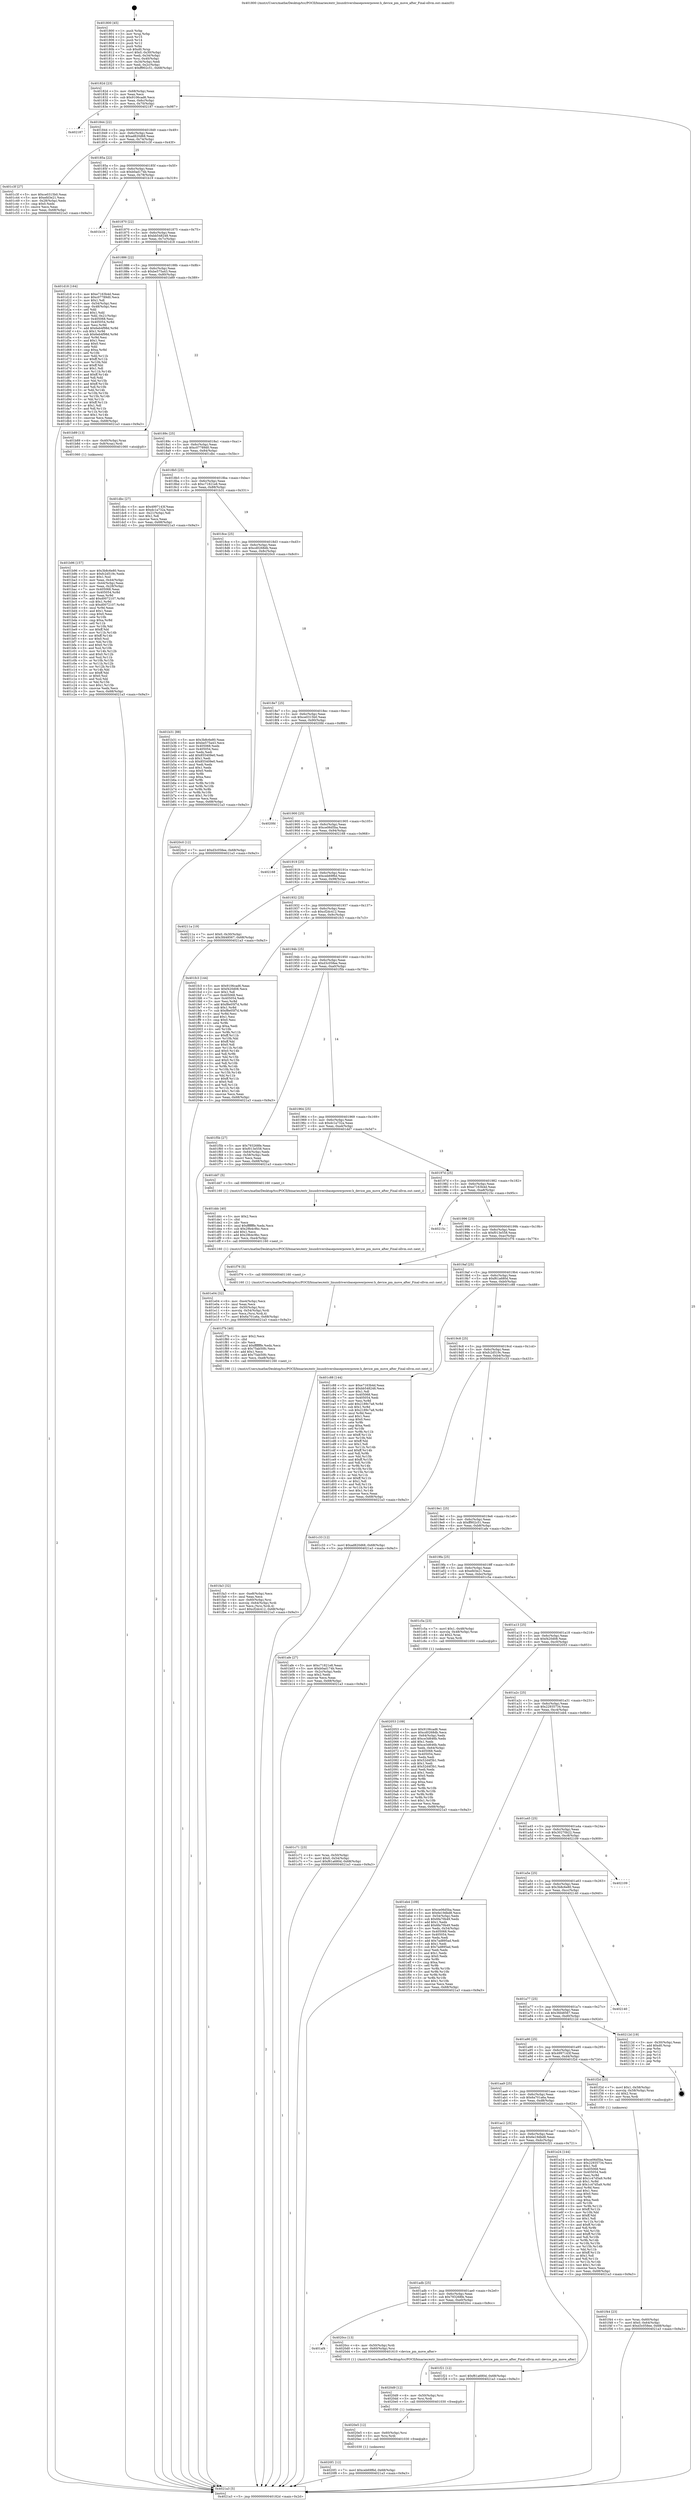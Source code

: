digraph "0x401800" {
  label = "0x401800 (/mnt/c/Users/mathe/Desktop/tcc/POCII/binaries/extr_linuxdriversbasepowerpower.h_device_pm_move_after_Final-ollvm.out::main(0))"
  labelloc = "t"
  node[shape=record]

  Entry [label="",width=0.3,height=0.3,shape=circle,fillcolor=black,style=filled]
  "0x40182d" [label="{
     0x40182d [23]\l
     | [instrs]\l
     &nbsp;&nbsp;0x40182d \<+3\>: mov -0x68(%rbp),%eax\l
     &nbsp;&nbsp;0x401830 \<+2\>: mov %eax,%ecx\l
     &nbsp;&nbsp;0x401832 \<+6\>: sub $0x9106cad6,%ecx\l
     &nbsp;&nbsp;0x401838 \<+3\>: mov %eax,-0x6c(%rbp)\l
     &nbsp;&nbsp;0x40183b \<+3\>: mov %ecx,-0x70(%rbp)\l
     &nbsp;&nbsp;0x40183e \<+6\>: je 0000000000402187 \<main+0x987\>\l
  }"]
  "0x402187" [label="{
     0x402187\l
  }", style=dashed]
  "0x401844" [label="{
     0x401844 [22]\l
     | [instrs]\l
     &nbsp;&nbsp;0x401844 \<+5\>: jmp 0000000000401849 \<main+0x49\>\l
     &nbsp;&nbsp;0x401849 \<+3\>: mov -0x6c(%rbp),%eax\l
     &nbsp;&nbsp;0x40184c \<+5\>: sub $0xad820d68,%eax\l
     &nbsp;&nbsp;0x401851 \<+3\>: mov %eax,-0x74(%rbp)\l
     &nbsp;&nbsp;0x401854 \<+6\>: je 0000000000401c3f \<main+0x43f\>\l
  }"]
  Exit [label="",width=0.3,height=0.3,shape=circle,fillcolor=black,style=filled,peripheries=2]
  "0x401c3f" [label="{
     0x401c3f [27]\l
     | [instrs]\l
     &nbsp;&nbsp;0x401c3f \<+5\>: mov $0xce0315b0,%eax\l
     &nbsp;&nbsp;0x401c44 \<+5\>: mov $0xefd3e21,%ecx\l
     &nbsp;&nbsp;0x401c49 \<+3\>: mov -0x28(%rbp),%edx\l
     &nbsp;&nbsp;0x401c4c \<+3\>: cmp $0x0,%edx\l
     &nbsp;&nbsp;0x401c4f \<+3\>: cmove %ecx,%eax\l
     &nbsp;&nbsp;0x401c52 \<+3\>: mov %eax,-0x68(%rbp)\l
     &nbsp;&nbsp;0x401c55 \<+5\>: jmp 00000000004021a3 \<main+0x9a3\>\l
  }"]
  "0x40185a" [label="{
     0x40185a [22]\l
     | [instrs]\l
     &nbsp;&nbsp;0x40185a \<+5\>: jmp 000000000040185f \<main+0x5f\>\l
     &nbsp;&nbsp;0x40185f \<+3\>: mov -0x6c(%rbp),%eax\l
     &nbsp;&nbsp;0x401862 \<+5\>: sub $0xb0ad174b,%eax\l
     &nbsp;&nbsp;0x401867 \<+3\>: mov %eax,-0x78(%rbp)\l
     &nbsp;&nbsp;0x40186a \<+6\>: je 0000000000401b19 \<main+0x319\>\l
  }"]
  "0x4020f1" [label="{
     0x4020f1 [12]\l
     | [instrs]\l
     &nbsp;&nbsp;0x4020f1 \<+7\>: movl $0xceb69f6d,-0x68(%rbp)\l
     &nbsp;&nbsp;0x4020f8 \<+5\>: jmp 00000000004021a3 \<main+0x9a3\>\l
  }"]
  "0x401b19" [label="{
     0x401b19\l
  }", style=dashed]
  "0x401870" [label="{
     0x401870 [22]\l
     | [instrs]\l
     &nbsp;&nbsp;0x401870 \<+5\>: jmp 0000000000401875 \<main+0x75\>\l
     &nbsp;&nbsp;0x401875 \<+3\>: mov -0x6c(%rbp),%eax\l
     &nbsp;&nbsp;0x401878 \<+5\>: sub $0xbb548248,%eax\l
     &nbsp;&nbsp;0x40187d \<+3\>: mov %eax,-0x7c(%rbp)\l
     &nbsp;&nbsp;0x401880 \<+6\>: je 0000000000401d18 \<main+0x518\>\l
  }"]
  "0x4020e5" [label="{
     0x4020e5 [12]\l
     | [instrs]\l
     &nbsp;&nbsp;0x4020e5 \<+4\>: mov -0x60(%rbp),%rsi\l
     &nbsp;&nbsp;0x4020e9 \<+3\>: mov %rsi,%rdi\l
     &nbsp;&nbsp;0x4020ec \<+5\>: call 0000000000401030 \<free@plt\>\l
     | [calls]\l
     &nbsp;&nbsp;0x401030 \{1\} (unknown)\l
  }"]
  "0x401d18" [label="{
     0x401d18 [164]\l
     | [instrs]\l
     &nbsp;&nbsp;0x401d18 \<+5\>: mov $0xe7163b4d,%eax\l
     &nbsp;&nbsp;0x401d1d \<+5\>: mov $0xc07789d0,%ecx\l
     &nbsp;&nbsp;0x401d22 \<+2\>: mov $0x1,%dl\l
     &nbsp;&nbsp;0x401d24 \<+3\>: mov -0x54(%rbp),%esi\l
     &nbsp;&nbsp;0x401d27 \<+3\>: cmp -0x48(%rbp),%esi\l
     &nbsp;&nbsp;0x401d2a \<+4\>: setl %dil\l
     &nbsp;&nbsp;0x401d2e \<+4\>: and $0x1,%dil\l
     &nbsp;&nbsp;0x401d32 \<+4\>: mov %dil,-0x21(%rbp)\l
     &nbsp;&nbsp;0x401d36 \<+7\>: mov 0x405068,%esi\l
     &nbsp;&nbsp;0x401d3d \<+8\>: mov 0x405054,%r8d\l
     &nbsp;&nbsp;0x401d45 \<+3\>: mov %esi,%r9d\l
     &nbsp;&nbsp;0x401d48 \<+7\>: add $0x6eb4f98d,%r9d\l
     &nbsp;&nbsp;0x401d4f \<+4\>: sub $0x1,%r9d\l
     &nbsp;&nbsp;0x401d53 \<+7\>: sub $0x6eb4f98d,%r9d\l
     &nbsp;&nbsp;0x401d5a \<+4\>: imul %r9d,%esi\l
     &nbsp;&nbsp;0x401d5e \<+3\>: and $0x1,%esi\l
     &nbsp;&nbsp;0x401d61 \<+3\>: cmp $0x0,%esi\l
     &nbsp;&nbsp;0x401d64 \<+4\>: sete %dil\l
     &nbsp;&nbsp;0x401d68 \<+4\>: cmp $0xa,%r8d\l
     &nbsp;&nbsp;0x401d6c \<+4\>: setl %r10b\l
     &nbsp;&nbsp;0x401d70 \<+3\>: mov %dil,%r11b\l
     &nbsp;&nbsp;0x401d73 \<+4\>: xor $0xff,%r11b\l
     &nbsp;&nbsp;0x401d77 \<+3\>: mov %r10b,%bl\l
     &nbsp;&nbsp;0x401d7a \<+3\>: xor $0xff,%bl\l
     &nbsp;&nbsp;0x401d7d \<+3\>: xor $0x1,%dl\l
     &nbsp;&nbsp;0x401d80 \<+3\>: mov %r11b,%r14b\l
     &nbsp;&nbsp;0x401d83 \<+4\>: and $0xff,%r14b\l
     &nbsp;&nbsp;0x401d87 \<+3\>: and %dl,%dil\l
     &nbsp;&nbsp;0x401d8a \<+3\>: mov %bl,%r15b\l
     &nbsp;&nbsp;0x401d8d \<+4\>: and $0xff,%r15b\l
     &nbsp;&nbsp;0x401d91 \<+3\>: and %dl,%r10b\l
     &nbsp;&nbsp;0x401d94 \<+3\>: or %dil,%r14b\l
     &nbsp;&nbsp;0x401d97 \<+3\>: or %r10b,%r15b\l
     &nbsp;&nbsp;0x401d9a \<+3\>: xor %r15b,%r14b\l
     &nbsp;&nbsp;0x401d9d \<+3\>: or %bl,%r11b\l
     &nbsp;&nbsp;0x401da0 \<+4\>: xor $0xff,%r11b\l
     &nbsp;&nbsp;0x401da4 \<+3\>: or $0x1,%dl\l
     &nbsp;&nbsp;0x401da7 \<+3\>: and %dl,%r11b\l
     &nbsp;&nbsp;0x401daa \<+3\>: or %r11b,%r14b\l
     &nbsp;&nbsp;0x401dad \<+4\>: test $0x1,%r14b\l
     &nbsp;&nbsp;0x401db1 \<+3\>: cmovne %ecx,%eax\l
     &nbsp;&nbsp;0x401db4 \<+3\>: mov %eax,-0x68(%rbp)\l
     &nbsp;&nbsp;0x401db7 \<+5\>: jmp 00000000004021a3 \<main+0x9a3\>\l
  }"]
  "0x401886" [label="{
     0x401886 [22]\l
     | [instrs]\l
     &nbsp;&nbsp;0x401886 \<+5\>: jmp 000000000040188b \<main+0x8b\>\l
     &nbsp;&nbsp;0x40188b \<+3\>: mov -0x6c(%rbp),%eax\l
     &nbsp;&nbsp;0x40188e \<+5\>: sub $0xbe575a43,%eax\l
     &nbsp;&nbsp;0x401893 \<+3\>: mov %eax,-0x80(%rbp)\l
     &nbsp;&nbsp;0x401896 \<+6\>: je 0000000000401b89 \<main+0x389\>\l
  }"]
  "0x4020d9" [label="{
     0x4020d9 [12]\l
     | [instrs]\l
     &nbsp;&nbsp;0x4020d9 \<+4\>: mov -0x50(%rbp),%rsi\l
     &nbsp;&nbsp;0x4020dd \<+3\>: mov %rsi,%rdi\l
     &nbsp;&nbsp;0x4020e0 \<+5\>: call 0000000000401030 \<free@plt\>\l
     | [calls]\l
     &nbsp;&nbsp;0x401030 \{1\} (unknown)\l
  }"]
  "0x401b89" [label="{
     0x401b89 [13]\l
     | [instrs]\l
     &nbsp;&nbsp;0x401b89 \<+4\>: mov -0x40(%rbp),%rax\l
     &nbsp;&nbsp;0x401b8d \<+4\>: mov 0x8(%rax),%rdi\l
     &nbsp;&nbsp;0x401b91 \<+5\>: call 0000000000401060 \<atoi@plt\>\l
     | [calls]\l
     &nbsp;&nbsp;0x401060 \{1\} (unknown)\l
  }"]
  "0x40189c" [label="{
     0x40189c [25]\l
     | [instrs]\l
     &nbsp;&nbsp;0x40189c \<+5\>: jmp 00000000004018a1 \<main+0xa1\>\l
     &nbsp;&nbsp;0x4018a1 \<+3\>: mov -0x6c(%rbp),%eax\l
     &nbsp;&nbsp;0x4018a4 \<+5\>: sub $0xc07789d0,%eax\l
     &nbsp;&nbsp;0x4018a9 \<+6\>: mov %eax,-0x84(%rbp)\l
     &nbsp;&nbsp;0x4018af \<+6\>: je 0000000000401dbc \<main+0x5bc\>\l
  }"]
  "0x401af4" [label="{
     0x401af4\l
  }", style=dashed]
  "0x401dbc" [label="{
     0x401dbc [27]\l
     | [instrs]\l
     &nbsp;&nbsp;0x401dbc \<+5\>: mov $0x4997143f,%eax\l
     &nbsp;&nbsp;0x401dc1 \<+5\>: mov $0xdc1a732a,%ecx\l
     &nbsp;&nbsp;0x401dc6 \<+3\>: mov -0x21(%rbp),%dl\l
     &nbsp;&nbsp;0x401dc9 \<+3\>: test $0x1,%dl\l
     &nbsp;&nbsp;0x401dcc \<+3\>: cmovne %ecx,%eax\l
     &nbsp;&nbsp;0x401dcf \<+3\>: mov %eax,-0x68(%rbp)\l
     &nbsp;&nbsp;0x401dd2 \<+5\>: jmp 00000000004021a3 \<main+0x9a3\>\l
  }"]
  "0x4018b5" [label="{
     0x4018b5 [25]\l
     | [instrs]\l
     &nbsp;&nbsp;0x4018b5 \<+5\>: jmp 00000000004018ba \<main+0xba\>\l
     &nbsp;&nbsp;0x4018ba \<+3\>: mov -0x6c(%rbp),%eax\l
     &nbsp;&nbsp;0x4018bd \<+5\>: sub $0xc71821e8,%eax\l
     &nbsp;&nbsp;0x4018c2 \<+6\>: mov %eax,-0x88(%rbp)\l
     &nbsp;&nbsp;0x4018c8 \<+6\>: je 0000000000401b31 \<main+0x331\>\l
  }"]
  "0x4020cc" [label="{
     0x4020cc [13]\l
     | [instrs]\l
     &nbsp;&nbsp;0x4020cc \<+4\>: mov -0x50(%rbp),%rdi\l
     &nbsp;&nbsp;0x4020d0 \<+4\>: mov -0x60(%rbp),%rsi\l
     &nbsp;&nbsp;0x4020d4 \<+5\>: call 0000000000401610 \<device_pm_move_after\>\l
     | [calls]\l
     &nbsp;&nbsp;0x401610 \{1\} (/mnt/c/Users/mathe/Desktop/tcc/POCII/binaries/extr_linuxdriversbasepowerpower.h_device_pm_move_after_Final-ollvm.out::device_pm_move_after)\l
  }"]
  "0x401b31" [label="{
     0x401b31 [88]\l
     | [instrs]\l
     &nbsp;&nbsp;0x401b31 \<+5\>: mov $0x3b8c6e80,%eax\l
     &nbsp;&nbsp;0x401b36 \<+5\>: mov $0xbe575a43,%ecx\l
     &nbsp;&nbsp;0x401b3b \<+7\>: mov 0x405068,%edx\l
     &nbsp;&nbsp;0x401b42 \<+7\>: mov 0x405054,%esi\l
     &nbsp;&nbsp;0x401b49 \<+2\>: mov %edx,%edi\l
     &nbsp;&nbsp;0x401b4b \<+6\>: add $0x855409e0,%edi\l
     &nbsp;&nbsp;0x401b51 \<+3\>: sub $0x1,%edi\l
     &nbsp;&nbsp;0x401b54 \<+6\>: sub $0x855409e0,%edi\l
     &nbsp;&nbsp;0x401b5a \<+3\>: imul %edi,%edx\l
     &nbsp;&nbsp;0x401b5d \<+3\>: and $0x1,%edx\l
     &nbsp;&nbsp;0x401b60 \<+3\>: cmp $0x0,%edx\l
     &nbsp;&nbsp;0x401b63 \<+4\>: sete %r8b\l
     &nbsp;&nbsp;0x401b67 \<+3\>: cmp $0xa,%esi\l
     &nbsp;&nbsp;0x401b6a \<+4\>: setl %r9b\l
     &nbsp;&nbsp;0x401b6e \<+3\>: mov %r8b,%r10b\l
     &nbsp;&nbsp;0x401b71 \<+3\>: and %r9b,%r10b\l
     &nbsp;&nbsp;0x401b74 \<+3\>: xor %r9b,%r8b\l
     &nbsp;&nbsp;0x401b77 \<+3\>: or %r8b,%r10b\l
     &nbsp;&nbsp;0x401b7a \<+4\>: test $0x1,%r10b\l
     &nbsp;&nbsp;0x401b7e \<+3\>: cmovne %ecx,%eax\l
     &nbsp;&nbsp;0x401b81 \<+3\>: mov %eax,-0x68(%rbp)\l
     &nbsp;&nbsp;0x401b84 \<+5\>: jmp 00000000004021a3 \<main+0x9a3\>\l
  }"]
  "0x4018ce" [label="{
     0x4018ce [25]\l
     | [instrs]\l
     &nbsp;&nbsp;0x4018ce \<+5\>: jmp 00000000004018d3 \<main+0xd3\>\l
     &nbsp;&nbsp;0x4018d3 \<+3\>: mov -0x6c(%rbp),%eax\l
     &nbsp;&nbsp;0x4018d6 \<+5\>: sub $0xcd0268db,%eax\l
     &nbsp;&nbsp;0x4018db \<+6\>: mov %eax,-0x8c(%rbp)\l
     &nbsp;&nbsp;0x4018e1 \<+6\>: je 00000000004020c0 \<main+0x8c0\>\l
  }"]
  "0x401fa3" [label="{
     0x401fa3 [32]\l
     | [instrs]\l
     &nbsp;&nbsp;0x401fa3 \<+6\>: mov -0xe8(%rbp),%ecx\l
     &nbsp;&nbsp;0x401fa9 \<+3\>: imul %eax,%ecx\l
     &nbsp;&nbsp;0x401fac \<+4\>: mov -0x60(%rbp),%rsi\l
     &nbsp;&nbsp;0x401fb0 \<+4\>: movslq -0x64(%rbp),%rdi\l
     &nbsp;&nbsp;0x401fb4 \<+3\>: mov %ecx,(%rsi,%rdi,4)\l
     &nbsp;&nbsp;0x401fb7 \<+7\>: movl $0xcf2dc412,-0x68(%rbp)\l
     &nbsp;&nbsp;0x401fbe \<+5\>: jmp 00000000004021a3 \<main+0x9a3\>\l
  }"]
  "0x4020c0" [label="{
     0x4020c0 [12]\l
     | [instrs]\l
     &nbsp;&nbsp;0x4020c0 \<+7\>: movl $0xd3c058ee,-0x68(%rbp)\l
     &nbsp;&nbsp;0x4020c7 \<+5\>: jmp 00000000004021a3 \<main+0x9a3\>\l
  }"]
  "0x4018e7" [label="{
     0x4018e7 [25]\l
     | [instrs]\l
     &nbsp;&nbsp;0x4018e7 \<+5\>: jmp 00000000004018ec \<main+0xec\>\l
     &nbsp;&nbsp;0x4018ec \<+3\>: mov -0x6c(%rbp),%eax\l
     &nbsp;&nbsp;0x4018ef \<+5\>: sub $0xce0315b0,%eax\l
     &nbsp;&nbsp;0x4018f4 \<+6\>: mov %eax,-0x90(%rbp)\l
     &nbsp;&nbsp;0x4018fa \<+6\>: je 00000000004020fd \<main+0x8fd\>\l
  }"]
  "0x401f7b" [label="{
     0x401f7b [40]\l
     | [instrs]\l
     &nbsp;&nbsp;0x401f7b \<+5\>: mov $0x2,%ecx\l
     &nbsp;&nbsp;0x401f80 \<+1\>: cltd\l
     &nbsp;&nbsp;0x401f81 \<+2\>: idiv %ecx\l
     &nbsp;&nbsp;0x401f83 \<+6\>: imul $0xfffffffe,%edx,%ecx\l
     &nbsp;&nbsp;0x401f89 \<+6\>: sub $0x75ab50fc,%ecx\l
     &nbsp;&nbsp;0x401f8f \<+3\>: add $0x1,%ecx\l
     &nbsp;&nbsp;0x401f92 \<+6\>: add $0x75ab50fc,%ecx\l
     &nbsp;&nbsp;0x401f98 \<+6\>: mov %ecx,-0xe8(%rbp)\l
     &nbsp;&nbsp;0x401f9e \<+5\>: call 0000000000401160 \<next_i\>\l
     | [calls]\l
     &nbsp;&nbsp;0x401160 \{1\} (/mnt/c/Users/mathe/Desktop/tcc/POCII/binaries/extr_linuxdriversbasepowerpower.h_device_pm_move_after_Final-ollvm.out::next_i)\l
  }"]
  "0x4020fd" [label="{
     0x4020fd\l
  }", style=dashed]
  "0x401900" [label="{
     0x401900 [25]\l
     | [instrs]\l
     &nbsp;&nbsp;0x401900 \<+5\>: jmp 0000000000401905 \<main+0x105\>\l
     &nbsp;&nbsp;0x401905 \<+3\>: mov -0x6c(%rbp),%eax\l
     &nbsp;&nbsp;0x401908 \<+5\>: sub $0xce06d5ba,%eax\l
     &nbsp;&nbsp;0x40190d \<+6\>: mov %eax,-0x94(%rbp)\l
     &nbsp;&nbsp;0x401913 \<+6\>: je 0000000000402168 \<main+0x968\>\l
  }"]
  "0x401f44" [label="{
     0x401f44 [23]\l
     | [instrs]\l
     &nbsp;&nbsp;0x401f44 \<+4\>: mov %rax,-0x60(%rbp)\l
     &nbsp;&nbsp;0x401f48 \<+7\>: movl $0x0,-0x64(%rbp)\l
     &nbsp;&nbsp;0x401f4f \<+7\>: movl $0xd3c058ee,-0x68(%rbp)\l
     &nbsp;&nbsp;0x401f56 \<+5\>: jmp 00000000004021a3 \<main+0x9a3\>\l
  }"]
  "0x402168" [label="{
     0x402168\l
  }", style=dashed]
  "0x401919" [label="{
     0x401919 [25]\l
     | [instrs]\l
     &nbsp;&nbsp;0x401919 \<+5\>: jmp 000000000040191e \<main+0x11e\>\l
     &nbsp;&nbsp;0x40191e \<+3\>: mov -0x6c(%rbp),%eax\l
     &nbsp;&nbsp;0x401921 \<+5\>: sub $0xceb69f6d,%eax\l
     &nbsp;&nbsp;0x401926 \<+6\>: mov %eax,-0x98(%rbp)\l
     &nbsp;&nbsp;0x40192c \<+6\>: je 000000000040211a \<main+0x91a\>\l
  }"]
  "0x401adb" [label="{
     0x401adb [25]\l
     | [instrs]\l
     &nbsp;&nbsp;0x401adb \<+5\>: jmp 0000000000401ae0 \<main+0x2e0\>\l
     &nbsp;&nbsp;0x401ae0 \<+3\>: mov -0x6c(%rbp),%eax\l
     &nbsp;&nbsp;0x401ae3 \<+5\>: sub $0x793268fe,%eax\l
     &nbsp;&nbsp;0x401ae8 \<+6\>: mov %eax,-0xe0(%rbp)\l
     &nbsp;&nbsp;0x401aee \<+6\>: je 00000000004020cc \<main+0x8cc\>\l
  }"]
  "0x40211a" [label="{
     0x40211a [19]\l
     | [instrs]\l
     &nbsp;&nbsp;0x40211a \<+7\>: movl $0x0,-0x30(%rbp)\l
     &nbsp;&nbsp;0x402121 \<+7\>: movl $0x3fd48567,-0x68(%rbp)\l
     &nbsp;&nbsp;0x402128 \<+5\>: jmp 00000000004021a3 \<main+0x9a3\>\l
  }"]
  "0x401932" [label="{
     0x401932 [25]\l
     | [instrs]\l
     &nbsp;&nbsp;0x401932 \<+5\>: jmp 0000000000401937 \<main+0x137\>\l
     &nbsp;&nbsp;0x401937 \<+3\>: mov -0x6c(%rbp),%eax\l
     &nbsp;&nbsp;0x40193a \<+5\>: sub $0xcf2dc412,%eax\l
     &nbsp;&nbsp;0x40193f \<+6\>: mov %eax,-0x9c(%rbp)\l
     &nbsp;&nbsp;0x401945 \<+6\>: je 0000000000401fc3 \<main+0x7c3\>\l
  }"]
  "0x401f21" [label="{
     0x401f21 [12]\l
     | [instrs]\l
     &nbsp;&nbsp;0x401f21 \<+7\>: movl $0xf61a680d,-0x68(%rbp)\l
     &nbsp;&nbsp;0x401f28 \<+5\>: jmp 00000000004021a3 \<main+0x9a3\>\l
  }"]
  "0x401fc3" [label="{
     0x401fc3 [144]\l
     | [instrs]\l
     &nbsp;&nbsp;0x401fc3 \<+5\>: mov $0x9106cad6,%eax\l
     &nbsp;&nbsp;0x401fc8 \<+5\>: mov $0xf420d08,%ecx\l
     &nbsp;&nbsp;0x401fcd \<+2\>: mov $0x1,%dl\l
     &nbsp;&nbsp;0x401fcf \<+7\>: mov 0x405068,%esi\l
     &nbsp;&nbsp;0x401fd6 \<+7\>: mov 0x405054,%edi\l
     &nbsp;&nbsp;0x401fdd \<+3\>: mov %esi,%r8d\l
     &nbsp;&nbsp;0x401fe0 \<+7\>: add $0xf8e05f7d,%r8d\l
     &nbsp;&nbsp;0x401fe7 \<+4\>: sub $0x1,%r8d\l
     &nbsp;&nbsp;0x401feb \<+7\>: sub $0xf8e05f7d,%r8d\l
     &nbsp;&nbsp;0x401ff2 \<+4\>: imul %r8d,%esi\l
     &nbsp;&nbsp;0x401ff6 \<+3\>: and $0x1,%esi\l
     &nbsp;&nbsp;0x401ff9 \<+3\>: cmp $0x0,%esi\l
     &nbsp;&nbsp;0x401ffc \<+4\>: sete %r9b\l
     &nbsp;&nbsp;0x402000 \<+3\>: cmp $0xa,%edi\l
     &nbsp;&nbsp;0x402003 \<+4\>: setl %r10b\l
     &nbsp;&nbsp;0x402007 \<+3\>: mov %r9b,%r11b\l
     &nbsp;&nbsp;0x40200a \<+4\>: xor $0xff,%r11b\l
     &nbsp;&nbsp;0x40200e \<+3\>: mov %r10b,%bl\l
     &nbsp;&nbsp;0x402011 \<+3\>: xor $0xff,%bl\l
     &nbsp;&nbsp;0x402014 \<+3\>: xor $0x0,%dl\l
     &nbsp;&nbsp;0x402017 \<+3\>: mov %r11b,%r14b\l
     &nbsp;&nbsp;0x40201a \<+4\>: and $0x0,%r14b\l
     &nbsp;&nbsp;0x40201e \<+3\>: and %dl,%r9b\l
     &nbsp;&nbsp;0x402021 \<+3\>: mov %bl,%r15b\l
     &nbsp;&nbsp;0x402024 \<+4\>: and $0x0,%r15b\l
     &nbsp;&nbsp;0x402028 \<+3\>: and %dl,%r10b\l
     &nbsp;&nbsp;0x40202b \<+3\>: or %r9b,%r14b\l
     &nbsp;&nbsp;0x40202e \<+3\>: or %r10b,%r15b\l
     &nbsp;&nbsp;0x402031 \<+3\>: xor %r15b,%r14b\l
     &nbsp;&nbsp;0x402034 \<+3\>: or %bl,%r11b\l
     &nbsp;&nbsp;0x402037 \<+4\>: xor $0xff,%r11b\l
     &nbsp;&nbsp;0x40203b \<+3\>: or $0x0,%dl\l
     &nbsp;&nbsp;0x40203e \<+3\>: and %dl,%r11b\l
     &nbsp;&nbsp;0x402041 \<+3\>: or %r11b,%r14b\l
     &nbsp;&nbsp;0x402044 \<+4\>: test $0x1,%r14b\l
     &nbsp;&nbsp;0x402048 \<+3\>: cmovne %ecx,%eax\l
     &nbsp;&nbsp;0x40204b \<+3\>: mov %eax,-0x68(%rbp)\l
     &nbsp;&nbsp;0x40204e \<+5\>: jmp 00000000004021a3 \<main+0x9a3\>\l
  }"]
  "0x40194b" [label="{
     0x40194b [25]\l
     | [instrs]\l
     &nbsp;&nbsp;0x40194b \<+5\>: jmp 0000000000401950 \<main+0x150\>\l
     &nbsp;&nbsp;0x401950 \<+3\>: mov -0x6c(%rbp),%eax\l
     &nbsp;&nbsp;0x401953 \<+5\>: sub $0xd3c058ee,%eax\l
     &nbsp;&nbsp;0x401958 \<+6\>: mov %eax,-0xa0(%rbp)\l
     &nbsp;&nbsp;0x40195e \<+6\>: je 0000000000401f5b \<main+0x75b\>\l
  }"]
  "0x401ac2" [label="{
     0x401ac2 [25]\l
     | [instrs]\l
     &nbsp;&nbsp;0x401ac2 \<+5\>: jmp 0000000000401ac7 \<main+0x2c7\>\l
     &nbsp;&nbsp;0x401ac7 \<+3\>: mov -0x6c(%rbp),%eax\l
     &nbsp;&nbsp;0x401aca \<+5\>: sub $0x6e19dbd8,%eax\l
     &nbsp;&nbsp;0x401acf \<+6\>: mov %eax,-0xdc(%rbp)\l
     &nbsp;&nbsp;0x401ad5 \<+6\>: je 0000000000401f21 \<main+0x721\>\l
  }"]
  "0x401f5b" [label="{
     0x401f5b [27]\l
     | [instrs]\l
     &nbsp;&nbsp;0x401f5b \<+5\>: mov $0x793268fe,%eax\l
     &nbsp;&nbsp;0x401f60 \<+5\>: mov $0xf013e558,%ecx\l
     &nbsp;&nbsp;0x401f65 \<+3\>: mov -0x64(%rbp),%edx\l
     &nbsp;&nbsp;0x401f68 \<+3\>: cmp -0x58(%rbp),%edx\l
     &nbsp;&nbsp;0x401f6b \<+3\>: cmovl %ecx,%eax\l
     &nbsp;&nbsp;0x401f6e \<+3\>: mov %eax,-0x68(%rbp)\l
     &nbsp;&nbsp;0x401f71 \<+5\>: jmp 00000000004021a3 \<main+0x9a3\>\l
  }"]
  "0x401964" [label="{
     0x401964 [25]\l
     | [instrs]\l
     &nbsp;&nbsp;0x401964 \<+5\>: jmp 0000000000401969 \<main+0x169\>\l
     &nbsp;&nbsp;0x401969 \<+3\>: mov -0x6c(%rbp),%eax\l
     &nbsp;&nbsp;0x40196c \<+5\>: sub $0xdc1a732a,%eax\l
     &nbsp;&nbsp;0x401971 \<+6\>: mov %eax,-0xa4(%rbp)\l
     &nbsp;&nbsp;0x401977 \<+6\>: je 0000000000401dd7 \<main+0x5d7\>\l
  }"]
  "0x401e24" [label="{
     0x401e24 [144]\l
     | [instrs]\l
     &nbsp;&nbsp;0x401e24 \<+5\>: mov $0xce06d5ba,%eax\l
     &nbsp;&nbsp;0x401e29 \<+5\>: mov $0x22935734,%ecx\l
     &nbsp;&nbsp;0x401e2e \<+2\>: mov $0x1,%dl\l
     &nbsp;&nbsp;0x401e30 \<+7\>: mov 0x405068,%esi\l
     &nbsp;&nbsp;0x401e37 \<+7\>: mov 0x405054,%edi\l
     &nbsp;&nbsp;0x401e3e \<+3\>: mov %esi,%r8d\l
     &nbsp;&nbsp;0x401e41 \<+7\>: add $0x1c47d5a9,%r8d\l
     &nbsp;&nbsp;0x401e48 \<+4\>: sub $0x1,%r8d\l
     &nbsp;&nbsp;0x401e4c \<+7\>: sub $0x1c47d5a9,%r8d\l
     &nbsp;&nbsp;0x401e53 \<+4\>: imul %r8d,%esi\l
     &nbsp;&nbsp;0x401e57 \<+3\>: and $0x1,%esi\l
     &nbsp;&nbsp;0x401e5a \<+3\>: cmp $0x0,%esi\l
     &nbsp;&nbsp;0x401e5d \<+4\>: sete %r9b\l
     &nbsp;&nbsp;0x401e61 \<+3\>: cmp $0xa,%edi\l
     &nbsp;&nbsp;0x401e64 \<+4\>: setl %r10b\l
     &nbsp;&nbsp;0x401e68 \<+3\>: mov %r9b,%r11b\l
     &nbsp;&nbsp;0x401e6b \<+4\>: xor $0xff,%r11b\l
     &nbsp;&nbsp;0x401e6f \<+3\>: mov %r10b,%bl\l
     &nbsp;&nbsp;0x401e72 \<+3\>: xor $0xff,%bl\l
     &nbsp;&nbsp;0x401e75 \<+3\>: xor $0x1,%dl\l
     &nbsp;&nbsp;0x401e78 \<+3\>: mov %r11b,%r14b\l
     &nbsp;&nbsp;0x401e7b \<+4\>: and $0xff,%r14b\l
     &nbsp;&nbsp;0x401e7f \<+3\>: and %dl,%r9b\l
     &nbsp;&nbsp;0x401e82 \<+3\>: mov %bl,%r15b\l
     &nbsp;&nbsp;0x401e85 \<+4\>: and $0xff,%r15b\l
     &nbsp;&nbsp;0x401e89 \<+3\>: and %dl,%r10b\l
     &nbsp;&nbsp;0x401e8c \<+3\>: or %r9b,%r14b\l
     &nbsp;&nbsp;0x401e8f \<+3\>: or %r10b,%r15b\l
     &nbsp;&nbsp;0x401e92 \<+3\>: xor %r15b,%r14b\l
     &nbsp;&nbsp;0x401e95 \<+3\>: or %bl,%r11b\l
     &nbsp;&nbsp;0x401e98 \<+4\>: xor $0xff,%r11b\l
     &nbsp;&nbsp;0x401e9c \<+3\>: or $0x1,%dl\l
     &nbsp;&nbsp;0x401e9f \<+3\>: and %dl,%r11b\l
     &nbsp;&nbsp;0x401ea2 \<+3\>: or %r11b,%r14b\l
     &nbsp;&nbsp;0x401ea5 \<+4\>: test $0x1,%r14b\l
     &nbsp;&nbsp;0x401ea9 \<+3\>: cmovne %ecx,%eax\l
     &nbsp;&nbsp;0x401eac \<+3\>: mov %eax,-0x68(%rbp)\l
     &nbsp;&nbsp;0x401eaf \<+5\>: jmp 00000000004021a3 \<main+0x9a3\>\l
  }"]
  "0x401dd7" [label="{
     0x401dd7 [5]\l
     | [instrs]\l
     &nbsp;&nbsp;0x401dd7 \<+5\>: call 0000000000401160 \<next_i\>\l
     | [calls]\l
     &nbsp;&nbsp;0x401160 \{1\} (/mnt/c/Users/mathe/Desktop/tcc/POCII/binaries/extr_linuxdriversbasepowerpower.h_device_pm_move_after_Final-ollvm.out::next_i)\l
  }"]
  "0x40197d" [label="{
     0x40197d [25]\l
     | [instrs]\l
     &nbsp;&nbsp;0x40197d \<+5\>: jmp 0000000000401982 \<main+0x182\>\l
     &nbsp;&nbsp;0x401982 \<+3\>: mov -0x6c(%rbp),%eax\l
     &nbsp;&nbsp;0x401985 \<+5\>: sub $0xe7163b4d,%eax\l
     &nbsp;&nbsp;0x40198a \<+6\>: mov %eax,-0xa8(%rbp)\l
     &nbsp;&nbsp;0x401990 \<+6\>: je 000000000040215c \<main+0x95c\>\l
  }"]
  "0x401aa9" [label="{
     0x401aa9 [25]\l
     | [instrs]\l
     &nbsp;&nbsp;0x401aa9 \<+5\>: jmp 0000000000401aae \<main+0x2ae\>\l
     &nbsp;&nbsp;0x401aae \<+3\>: mov -0x6c(%rbp),%eax\l
     &nbsp;&nbsp;0x401ab1 \<+5\>: sub $0x6a701a6a,%eax\l
     &nbsp;&nbsp;0x401ab6 \<+6\>: mov %eax,-0xd8(%rbp)\l
     &nbsp;&nbsp;0x401abc \<+6\>: je 0000000000401e24 \<main+0x624\>\l
  }"]
  "0x40215c" [label="{
     0x40215c\l
  }", style=dashed]
  "0x401996" [label="{
     0x401996 [25]\l
     | [instrs]\l
     &nbsp;&nbsp;0x401996 \<+5\>: jmp 000000000040199b \<main+0x19b\>\l
     &nbsp;&nbsp;0x40199b \<+3\>: mov -0x6c(%rbp),%eax\l
     &nbsp;&nbsp;0x40199e \<+5\>: sub $0xf013e558,%eax\l
     &nbsp;&nbsp;0x4019a3 \<+6\>: mov %eax,-0xac(%rbp)\l
     &nbsp;&nbsp;0x4019a9 \<+6\>: je 0000000000401f76 \<main+0x776\>\l
  }"]
  "0x401f2d" [label="{
     0x401f2d [23]\l
     | [instrs]\l
     &nbsp;&nbsp;0x401f2d \<+7\>: movl $0x1,-0x58(%rbp)\l
     &nbsp;&nbsp;0x401f34 \<+4\>: movslq -0x58(%rbp),%rax\l
     &nbsp;&nbsp;0x401f38 \<+4\>: shl $0x2,%rax\l
     &nbsp;&nbsp;0x401f3c \<+3\>: mov %rax,%rdi\l
     &nbsp;&nbsp;0x401f3f \<+5\>: call 0000000000401050 \<malloc@plt\>\l
     | [calls]\l
     &nbsp;&nbsp;0x401050 \{1\} (unknown)\l
  }"]
  "0x401f76" [label="{
     0x401f76 [5]\l
     | [instrs]\l
     &nbsp;&nbsp;0x401f76 \<+5\>: call 0000000000401160 \<next_i\>\l
     | [calls]\l
     &nbsp;&nbsp;0x401160 \{1\} (/mnt/c/Users/mathe/Desktop/tcc/POCII/binaries/extr_linuxdriversbasepowerpower.h_device_pm_move_after_Final-ollvm.out::next_i)\l
  }"]
  "0x4019af" [label="{
     0x4019af [25]\l
     | [instrs]\l
     &nbsp;&nbsp;0x4019af \<+5\>: jmp 00000000004019b4 \<main+0x1b4\>\l
     &nbsp;&nbsp;0x4019b4 \<+3\>: mov -0x6c(%rbp),%eax\l
     &nbsp;&nbsp;0x4019b7 \<+5\>: sub $0xf61a680d,%eax\l
     &nbsp;&nbsp;0x4019bc \<+6\>: mov %eax,-0xb0(%rbp)\l
     &nbsp;&nbsp;0x4019c2 \<+6\>: je 0000000000401c88 \<main+0x488\>\l
  }"]
  "0x401a90" [label="{
     0x401a90 [25]\l
     | [instrs]\l
     &nbsp;&nbsp;0x401a90 \<+5\>: jmp 0000000000401a95 \<main+0x295\>\l
     &nbsp;&nbsp;0x401a95 \<+3\>: mov -0x6c(%rbp),%eax\l
     &nbsp;&nbsp;0x401a98 \<+5\>: sub $0x4997143f,%eax\l
     &nbsp;&nbsp;0x401a9d \<+6\>: mov %eax,-0xd4(%rbp)\l
     &nbsp;&nbsp;0x401aa3 \<+6\>: je 0000000000401f2d \<main+0x72d\>\l
  }"]
  "0x401c88" [label="{
     0x401c88 [144]\l
     | [instrs]\l
     &nbsp;&nbsp;0x401c88 \<+5\>: mov $0xe7163b4d,%eax\l
     &nbsp;&nbsp;0x401c8d \<+5\>: mov $0xbb548248,%ecx\l
     &nbsp;&nbsp;0x401c92 \<+2\>: mov $0x1,%dl\l
     &nbsp;&nbsp;0x401c94 \<+7\>: mov 0x405068,%esi\l
     &nbsp;&nbsp;0x401c9b \<+7\>: mov 0x405054,%edi\l
     &nbsp;&nbsp;0x401ca2 \<+3\>: mov %esi,%r8d\l
     &nbsp;&nbsp;0x401ca5 \<+7\>: add $0x2189c7a8,%r8d\l
     &nbsp;&nbsp;0x401cac \<+4\>: sub $0x1,%r8d\l
     &nbsp;&nbsp;0x401cb0 \<+7\>: sub $0x2189c7a8,%r8d\l
     &nbsp;&nbsp;0x401cb7 \<+4\>: imul %r8d,%esi\l
     &nbsp;&nbsp;0x401cbb \<+3\>: and $0x1,%esi\l
     &nbsp;&nbsp;0x401cbe \<+3\>: cmp $0x0,%esi\l
     &nbsp;&nbsp;0x401cc1 \<+4\>: sete %r9b\l
     &nbsp;&nbsp;0x401cc5 \<+3\>: cmp $0xa,%edi\l
     &nbsp;&nbsp;0x401cc8 \<+4\>: setl %r10b\l
     &nbsp;&nbsp;0x401ccc \<+3\>: mov %r9b,%r11b\l
     &nbsp;&nbsp;0x401ccf \<+4\>: xor $0xff,%r11b\l
     &nbsp;&nbsp;0x401cd3 \<+3\>: mov %r10b,%bl\l
     &nbsp;&nbsp;0x401cd6 \<+3\>: xor $0xff,%bl\l
     &nbsp;&nbsp;0x401cd9 \<+3\>: xor $0x1,%dl\l
     &nbsp;&nbsp;0x401cdc \<+3\>: mov %r11b,%r14b\l
     &nbsp;&nbsp;0x401cdf \<+4\>: and $0xff,%r14b\l
     &nbsp;&nbsp;0x401ce3 \<+3\>: and %dl,%r9b\l
     &nbsp;&nbsp;0x401ce6 \<+3\>: mov %bl,%r15b\l
     &nbsp;&nbsp;0x401ce9 \<+4\>: and $0xff,%r15b\l
     &nbsp;&nbsp;0x401ced \<+3\>: and %dl,%r10b\l
     &nbsp;&nbsp;0x401cf0 \<+3\>: or %r9b,%r14b\l
     &nbsp;&nbsp;0x401cf3 \<+3\>: or %r10b,%r15b\l
     &nbsp;&nbsp;0x401cf6 \<+3\>: xor %r15b,%r14b\l
     &nbsp;&nbsp;0x401cf9 \<+3\>: or %bl,%r11b\l
     &nbsp;&nbsp;0x401cfc \<+4\>: xor $0xff,%r11b\l
     &nbsp;&nbsp;0x401d00 \<+3\>: or $0x1,%dl\l
     &nbsp;&nbsp;0x401d03 \<+3\>: and %dl,%r11b\l
     &nbsp;&nbsp;0x401d06 \<+3\>: or %r11b,%r14b\l
     &nbsp;&nbsp;0x401d09 \<+4\>: test $0x1,%r14b\l
     &nbsp;&nbsp;0x401d0d \<+3\>: cmovne %ecx,%eax\l
     &nbsp;&nbsp;0x401d10 \<+3\>: mov %eax,-0x68(%rbp)\l
     &nbsp;&nbsp;0x401d13 \<+5\>: jmp 00000000004021a3 \<main+0x9a3\>\l
  }"]
  "0x4019c8" [label="{
     0x4019c8 [25]\l
     | [instrs]\l
     &nbsp;&nbsp;0x4019c8 \<+5\>: jmp 00000000004019cd \<main+0x1cd\>\l
     &nbsp;&nbsp;0x4019cd \<+3\>: mov -0x6c(%rbp),%eax\l
     &nbsp;&nbsp;0x4019d0 \<+5\>: sub $0xfc2d519c,%eax\l
     &nbsp;&nbsp;0x4019d5 \<+6\>: mov %eax,-0xb4(%rbp)\l
     &nbsp;&nbsp;0x4019db \<+6\>: je 0000000000401c33 \<main+0x433\>\l
  }"]
  "0x40212d" [label="{
     0x40212d [19]\l
     | [instrs]\l
     &nbsp;&nbsp;0x40212d \<+3\>: mov -0x30(%rbp),%eax\l
     &nbsp;&nbsp;0x402130 \<+7\>: add $0xd0,%rsp\l
     &nbsp;&nbsp;0x402137 \<+1\>: pop %rbx\l
     &nbsp;&nbsp;0x402138 \<+2\>: pop %r12\l
     &nbsp;&nbsp;0x40213a \<+2\>: pop %r14\l
     &nbsp;&nbsp;0x40213c \<+2\>: pop %r15\l
     &nbsp;&nbsp;0x40213e \<+1\>: pop %rbp\l
     &nbsp;&nbsp;0x40213f \<+1\>: ret\l
  }"]
  "0x401c33" [label="{
     0x401c33 [12]\l
     | [instrs]\l
     &nbsp;&nbsp;0x401c33 \<+7\>: movl $0xad820d68,-0x68(%rbp)\l
     &nbsp;&nbsp;0x401c3a \<+5\>: jmp 00000000004021a3 \<main+0x9a3\>\l
  }"]
  "0x4019e1" [label="{
     0x4019e1 [25]\l
     | [instrs]\l
     &nbsp;&nbsp;0x4019e1 \<+5\>: jmp 00000000004019e6 \<main+0x1e6\>\l
     &nbsp;&nbsp;0x4019e6 \<+3\>: mov -0x6c(%rbp),%eax\l
     &nbsp;&nbsp;0x4019e9 \<+5\>: sub $0xff902c51,%eax\l
     &nbsp;&nbsp;0x4019ee \<+6\>: mov %eax,-0xb8(%rbp)\l
     &nbsp;&nbsp;0x4019f4 \<+6\>: je 0000000000401afe \<main+0x2fe\>\l
  }"]
  "0x401a77" [label="{
     0x401a77 [25]\l
     | [instrs]\l
     &nbsp;&nbsp;0x401a77 \<+5\>: jmp 0000000000401a7c \<main+0x27c\>\l
     &nbsp;&nbsp;0x401a7c \<+3\>: mov -0x6c(%rbp),%eax\l
     &nbsp;&nbsp;0x401a7f \<+5\>: sub $0x3fd48567,%eax\l
     &nbsp;&nbsp;0x401a84 \<+6\>: mov %eax,-0xd0(%rbp)\l
     &nbsp;&nbsp;0x401a8a \<+6\>: je 000000000040212d \<main+0x92d\>\l
  }"]
  "0x401afe" [label="{
     0x401afe [27]\l
     | [instrs]\l
     &nbsp;&nbsp;0x401afe \<+5\>: mov $0xc71821e8,%eax\l
     &nbsp;&nbsp;0x401b03 \<+5\>: mov $0xb0ad174b,%ecx\l
     &nbsp;&nbsp;0x401b08 \<+3\>: mov -0x2c(%rbp),%edx\l
     &nbsp;&nbsp;0x401b0b \<+3\>: cmp $0x2,%edx\l
     &nbsp;&nbsp;0x401b0e \<+3\>: cmovne %ecx,%eax\l
     &nbsp;&nbsp;0x401b11 \<+3\>: mov %eax,-0x68(%rbp)\l
     &nbsp;&nbsp;0x401b14 \<+5\>: jmp 00000000004021a3 \<main+0x9a3\>\l
  }"]
  "0x4019fa" [label="{
     0x4019fa [25]\l
     | [instrs]\l
     &nbsp;&nbsp;0x4019fa \<+5\>: jmp 00000000004019ff \<main+0x1ff\>\l
     &nbsp;&nbsp;0x4019ff \<+3\>: mov -0x6c(%rbp),%eax\l
     &nbsp;&nbsp;0x401a02 \<+5\>: sub $0xefd3e21,%eax\l
     &nbsp;&nbsp;0x401a07 \<+6\>: mov %eax,-0xbc(%rbp)\l
     &nbsp;&nbsp;0x401a0d \<+6\>: je 0000000000401c5a \<main+0x45a\>\l
  }"]
  "0x4021a3" [label="{
     0x4021a3 [5]\l
     | [instrs]\l
     &nbsp;&nbsp;0x4021a3 \<+5\>: jmp 000000000040182d \<main+0x2d\>\l
  }"]
  "0x401800" [label="{
     0x401800 [45]\l
     | [instrs]\l
     &nbsp;&nbsp;0x401800 \<+1\>: push %rbp\l
     &nbsp;&nbsp;0x401801 \<+3\>: mov %rsp,%rbp\l
     &nbsp;&nbsp;0x401804 \<+2\>: push %r15\l
     &nbsp;&nbsp;0x401806 \<+2\>: push %r14\l
     &nbsp;&nbsp;0x401808 \<+2\>: push %r12\l
     &nbsp;&nbsp;0x40180a \<+1\>: push %rbx\l
     &nbsp;&nbsp;0x40180b \<+7\>: sub $0xd0,%rsp\l
     &nbsp;&nbsp;0x401812 \<+7\>: movl $0x0,-0x30(%rbp)\l
     &nbsp;&nbsp;0x401819 \<+3\>: mov %edi,-0x34(%rbp)\l
     &nbsp;&nbsp;0x40181c \<+4\>: mov %rsi,-0x40(%rbp)\l
     &nbsp;&nbsp;0x401820 \<+3\>: mov -0x34(%rbp),%edi\l
     &nbsp;&nbsp;0x401823 \<+3\>: mov %edi,-0x2c(%rbp)\l
     &nbsp;&nbsp;0x401826 \<+7\>: movl $0xff902c51,-0x68(%rbp)\l
  }"]
  "0x401b96" [label="{
     0x401b96 [157]\l
     | [instrs]\l
     &nbsp;&nbsp;0x401b96 \<+5\>: mov $0x3b8c6e80,%ecx\l
     &nbsp;&nbsp;0x401b9b \<+5\>: mov $0xfc2d519c,%edx\l
     &nbsp;&nbsp;0x401ba0 \<+3\>: mov $0x1,%sil\l
     &nbsp;&nbsp;0x401ba3 \<+3\>: mov %eax,-0x44(%rbp)\l
     &nbsp;&nbsp;0x401ba6 \<+3\>: mov -0x44(%rbp),%eax\l
     &nbsp;&nbsp;0x401ba9 \<+3\>: mov %eax,-0x28(%rbp)\l
     &nbsp;&nbsp;0x401bac \<+7\>: mov 0x405068,%eax\l
     &nbsp;&nbsp;0x401bb3 \<+8\>: mov 0x405054,%r8d\l
     &nbsp;&nbsp;0x401bbb \<+3\>: mov %eax,%r9d\l
     &nbsp;&nbsp;0x401bbe \<+7\>: add $0xd0072107,%r9d\l
     &nbsp;&nbsp;0x401bc5 \<+4\>: sub $0x1,%r9d\l
     &nbsp;&nbsp;0x401bc9 \<+7\>: sub $0xd0072107,%r9d\l
     &nbsp;&nbsp;0x401bd0 \<+4\>: imul %r9d,%eax\l
     &nbsp;&nbsp;0x401bd4 \<+3\>: and $0x1,%eax\l
     &nbsp;&nbsp;0x401bd7 \<+3\>: cmp $0x0,%eax\l
     &nbsp;&nbsp;0x401bda \<+4\>: sete %r10b\l
     &nbsp;&nbsp;0x401bde \<+4\>: cmp $0xa,%r8d\l
     &nbsp;&nbsp;0x401be2 \<+4\>: setl %r11b\l
     &nbsp;&nbsp;0x401be6 \<+3\>: mov %r10b,%bl\l
     &nbsp;&nbsp;0x401be9 \<+3\>: xor $0xff,%bl\l
     &nbsp;&nbsp;0x401bec \<+3\>: mov %r11b,%r14b\l
     &nbsp;&nbsp;0x401bef \<+4\>: xor $0xff,%r14b\l
     &nbsp;&nbsp;0x401bf3 \<+4\>: xor $0x0,%sil\l
     &nbsp;&nbsp;0x401bf7 \<+3\>: mov %bl,%r15b\l
     &nbsp;&nbsp;0x401bfa \<+4\>: and $0x0,%r15b\l
     &nbsp;&nbsp;0x401bfe \<+3\>: and %sil,%r10b\l
     &nbsp;&nbsp;0x401c01 \<+3\>: mov %r14b,%r12b\l
     &nbsp;&nbsp;0x401c04 \<+4\>: and $0x0,%r12b\l
     &nbsp;&nbsp;0x401c08 \<+3\>: and %sil,%r11b\l
     &nbsp;&nbsp;0x401c0b \<+3\>: or %r10b,%r15b\l
     &nbsp;&nbsp;0x401c0e \<+3\>: or %r11b,%r12b\l
     &nbsp;&nbsp;0x401c11 \<+3\>: xor %r12b,%r15b\l
     &nbsp;&nbsp;0x401c14 \<+3\>: or %r14b,%bl\l
     &nbsp;&nbsp;0x401c17 \<+3\>: xor $0xff,%bl\l
     &nbsp;&nbsp;0x401c1a \<+4\>: or $0x0,%sil\l
     &nbsp;&nbsp;0x401c1e \<+3\>: and %sil,%bl\l
     &nbsp;&nbsp;0x401c21 \<+3\>: or %bl,%r15b\l
     &nbsp;&nbsp;0x401c24 \<+4\>: test $0x1,%r15b\l
     &nbsp;&nbsp;0x401c28 \<+3\>: cmovne %edx,%ecx\l
     &nbsp;&nbsp;0x401c2b \<+3\>: mov %ecx,-0x68(%rbp)\l
     &nbsp;&nbsp;0x401c2e \<+5\>: jmp 00000000004021a3 \<main+0x9a3\>\l
  }"]
  "0x402140" [label="{
     0x402140\l
  }", style=dashed]
  "0x401c5a" [label="{
     0x401c5a [23]\l
     | [instrs]\l
     &nbsp;&nbsp;0x401c5a \<+7\>: movl $0x1,-0x48(%rbp)\l
     &nbsp;&nbsp;0x401c61 \<+4\>: movslq -0x48(%rbp),%rax\l
     &nbsp;&nbsp;0x401c65 \<+4\>: shl $0x2,%rax\l
     &nbsp;&nbsp;0x401c69 \<+3\>: mov %rax,%rdi\l
     &nbsp;&nbsp;0x401c6c \<+5\>: call 0000000000401050 \<malloc@plt\>\l
     | [calls]\l
     &nbsp;&nbsp;0x401050 \{1\} (unknown)\l
  }"]
  "0x401a13" [label="{
     0x401a13 [25]\l
     | [instrs]\l
     &nbsp;&nbsp;0x401a13 \<+5\>: jmp 0000000000401a18 \<main+0x218\>\l
     &nbsp;&nbsp;0x401a18 \<+3\>: mov -0x6c(%rbp),%eax\l
     &nbsp;&nbsp;0x401a1b \<+5\>: sub $0xf420d08,%eax\l
     &nbsp;&nbsp;0x401a20 \<+6\>: mov %eax,-0xc0(%rbp)\l
     &nbsp;&nbsp;0x401a26 \<+6\>: je 0000000000402053 \<main+0x853\>\l
  }"]
  "0x401c71" [label="{
     0x401c71 [23]\l
     | [instrs]\l
     &nbsp;&nbsp;0x401c71 \<+4\>: mov %rax,-0x50(%rbp)\l
     &nbsp;&nbsp;0x401c75 \<+7\>: movl $0x0,-0x54(%rbp)\l
     &nbsp;&nbsp;0x401c7c \<+7\>: movl $0xf61a680d,-0x68(%rbp)\l
     &nbsp;&nbsp;0x401c83 \<+5\>: jmp 00000000004021a3 \<main+0x9a3\>\l
  }"]
  "0x401ddc" [label="{
     0x401ddc [40]\l
     | [instrs]\l
     &nbsp;&nbsp;0x401ddc \<+5\>: mov $0x2,%ecx\l
     &nbsp;&nbsp;0x401de1 \<+1\>: cltd\l
     &nbsp;&nbsp;0x401de2 \<+2\>: idiv %ecx\l
     &nbsp;&nbsp;0x401de4 \<+6\>: imul $0xfffffffe,%edx,%ecx\l
     &nbsp;&nbsp;0x401dea \<+6\>: sub $0x29b4c9bc,%ecx\l
     &nbsp;&nbsp;0x401df0 \<+3\>: add $0x1,%ecx\l
     &nbsp;&nbsp;0x401df3 \<+6\>: add $0x29b4c9bc,%ecx\l
     &nbsp;&nbsp;0x401df9 \<+6\>: mov %ecx,-0xe4(%rbp)\l
     &nbsp;&nbsp;0x401dff \<+5\>: call 0000000000401160 \<next_i\>\l
     | [calls]\l
     &nbsp;&nbsp;0x401160 \{1\} (/mnt/c/Users/mathe/Desktop/tcc/POCII/binaries/extr_linuxdriversbasepowerpower.h_device_pm_move_after_Final-ollvm.out::next_i)\l
  }"]
  "0x401e04" [label="{
     0x401e04 [32]\l
     | [instrs]\l
     &nbsp;&nbsp;0x401e04 \<+6\>: mov -0xe4(%rbp),%ecx\l
     &nbsp;&nbsp;0x401e0a \<+3\>: imul %eax,%ecx\l
     &nbsp;&nbsp;0x401e0d \<+4\>: mov -0x50(%rbp),%rsi\l
     &nbsp;&nbsp;0x401e11 \<+4\>: movslq -0x54(%rbp),%rdi\l
     &nbsp;&nbsp;0x401e15 \<+3\>: mov %ecx,(%rsi,%rdi,4)\l
     &nbsp;&nbsp;0x401e18 \<+7\>: movl $0x6a701a6a,-0x68(%rbp)\l
     &nbsp;&nbsp;0x401e1f \<+5\>: jmp 00000000004021a3 \<main+0x9a3\>\l
  }"]
  "0x401a5e" [label="{
     0x401a5e [25]\l
     | [instrs]\l
     &nbsp;&nbsp;0x401a5e \<+5\>: jmp 0000000000401a63 \<main+0x263\>\l
     &nbsp;&nbsp;0x401a63 \<+3\>: mov -0x6c(%rbp),%eax\l
     &nbsp;&nbsp;0x401a66 \<+5\>: sub $0x3b8c6e80,%eax\l
     &nbsp;&nbsp;0x401a6b \<+6\>: mov %eax,-0xcc(%rbp)\l
     &nbsp;&nbsp;0x401a71 \<+6\>: je 0000000000402140 \<main+0x940\>\l
  }"]
  "0x402053" [label="{
     0x402053 [109]\l
     | [instrs]\l
     &nbsp;&nbsp;0x402053 \<+5\>: mov $0x9106cad6,%eax\l
     &nbsp;&nbsp;0x402058 \<+5\>: mov $0xcd0268db,%ecx\l
     &nbsp;&nbsp;0x40205d \<+3\>: mov -0x64(%rbp),%edx\l
     &nbsp;&nbsp;0x402060 \<+6\>: add $0xce3d646b,%edx\l
     &nbsp;&nbsp;0x402066 \<+3\>: add $0x1,%edx\l
     &nbsp;&nbsp;0x402069 \<+6\>: sub $0xce3d646b,%edx\l
     &nbsp;&nbsp;0x40206f \<+3\>: mov %edx,-0x64(%rbp)\l
     &nbsp;&nbsp;0x402072 \<+7\>: mov 0x405068,%edx\l
     &nbsp;&nbsp;0x402079 \<+7\>: mov 0x405054,%esi\l
     &nbsp;&nbsp;0x402080 \<+2\>: mov %edx,%edi\l
     &nbsp;&nbsp;0x402082 \<+6\>: sub $0x52d4f3b1,%edi\l
     &nbsp;&nbsp;0x402088 \<+3\>: sub $0x1,%edi\l
     &nbsp;&nbsp;0x40208b \<+6\>: add $0x52d4f3b1,%edi\l
     &nbsp;&nbsp;0x402091 \<+3\>: imul %edi,%edx\l
     &nbsp;&nbsp;0x402094 \<+3\>: and $0x1,%edx\l
     &nbsp;&nbsp;0x402097 \<+3\>: cmp $0x0,%edx\l
     &nbsp;&nbsp;0x40209a \<+4\>: sete %r8b\l
     &nbsp;&nbsp;0x40209e \<+3\>: cmp $0xa,%esi\l
     &nbsp;&nbsp;0x4020a1 \<+4\>: setl %r9b\l
     &nbsp;&nbsp;0x4020a5 \<+3\>: mov %r8b,%r10b\l
     &nbsp;&nbsp;0x4020a8 \<+3\>: and %r9b,%r10b\l
     &nbsp;&nbsp;0x4020ab \<+3\>: xor %r9b,%r8b\l
     &nbsp;&nbsp;0x4020ae \<+3\>: or %r8b,%r10b\l
     &nbsp;&nbsp;0x4020b1 \<+4\>: test $0x1,%r10b\l
     &nbsp;&nbsp;0x4020b5 \<+3\>: cmovne %ecx,%eax\l
     &nbsp;&nbsp;0x4020b8 \<+3\>: mov %eax,-0x68(%rbp)\l
     &nbsp;&nbsp;0x4020bb \<+5\>: jmp 00000000004021a3 \<main+0x9a3\>\l
  }"]
  "0x401a2c" [label="{
     0x401a2c [25]\l
     | [instrs]\l
     &nbsp;&nbsp;0x401a2c \<+5\>: jmp 0000000000401a31 \<main+0x231\>\l
     &nbsp;&nbsp;0x401a31 \<+3\>: mov -0x6c(%rbp),%eax\l
     &nbsp;&nbsp;0x401a34 \<+5\>: sub $0x22935734,%eax\l
     &nbsp;&nbsp;0x401a39 \<+6\>: mov %eax,-0xc4(%rbp)\l
     &nbsp;&nbsp;0x401a3f \<+6\>: je 0000000000401eb4 \<main+0x6b4\>\l
  }"]
  "0x402109" [label="{
     0x402109\l
  }", style=dashed]
  "0x401eb4" [label="{
     0x401eb4 [109]\l
     | [instrs]\l
     &nbsp;&nbsp;0x401eb4 \<+5\>: mov $0xce06d5ba,%eax\l
     &nbsp;&nbsp;0x401eb9 \<+5\>: mov $0x6e19dbd8,%ecx\l
     &nbsp;&nbsp;0x401ebe \<+3\>: mov -0x54(%rbp),%edx\l
     &nbsp;&nbsp;0x401ec1 \<+6\>: sub $0x6fa70b49,%edx\l
     &nbsp;&nbsp;0x401ec7 \<+3\>: add $0x1,%edx\l
     &nbsp;&nbsp;0x401eca \<+6\>: add $0x6fa70b49,%edx\l
     &nbsp;&nbsp;0x401ed0 \<+3\>: mov %edx,-0x54(%rbp)\l
     &nbsp;&nbsp;0x401ed3 \<+7\>: mov 0x405068,%edx\l
     &nbsp;&nbsp;0x401eda \<+7\>: mov 0x405054,%esi\l
     &nbsp;&nbsp;0x401ee1 \<+2\>: mov %edx,%edi\l
     &nbsp;&nbsp;0x401ee3 \<+6\>: add $0x7ad895ad,%edi\l
     &nbsp;&nbsp;0x401ee9 \<+3\>: sub $0x1,%edi\l
     &nbsp;&nbsp;0x401eec \<+6\>: sub $0x7ad895ad,%edi\l
     &nbsp;&nbsp;0x401ef2 \<+3\>: imul %edi,%edx\l
     &nbsp;&nbsp;0x401ef5 \<+3\>: and $0x1,%edx\l
     &nbsp;&nbsp;0x401ef8 \<+3\>: cmp $0x0,%edx\l
     &nbsp;&nbsp;0x401efb \<+4\>: sete %r8b\l
     &nbsp;&nbsp;0x401eff \<+3\>: cmp $0xa,%esi\l
     &nbsp;&nbsp;0x401f02 \<+4\>: setl %r9b\l
     &nbsp;&nbsp;0x401f06 \<+3\>: mov %r8b,%r10b\l
     &nbsp;&nbsp;0x401f09 \<+3\>: and %r9b,%r10b\l
     &nbsp;&nbsp;0x401f0c \<+3\>: xor %r9b,%r8b\l
     &nbsp;&nbsp;0x401f0f \<+3\>: or %r8b,%r10b\l
     &nbsp;&nbsp;0x401f12 \<+4\>: test $0x1,%r10b\l
     &nbsp;&nbsp;0x401f16 \<+3\>: cmovne %ecx,%eax\l
     &nbsp;&nbsp;0x401f19 \<+3\>: mov %eax,-0x68(%rbp)\l
     &nbsp;&nbsp;0x401f1c \<+5\>: jmp 00000000004021a3 \<main+0x9a3\>\l
  }"]
  "0x401a45" [label="{
     0x401a45 [25]\l
     | [instrs]\l
     &nbsp;&nbsp;0x401a45 \<+5\>: jmp 0000000000401a4a \<main+0x24a\>\l
     &nbsp;&nbsp;0x401a4a \<+3\>: mov -0x6c(%rbp),%eax\l
     &nbsp;&nbsp;0x401a4d \<+5\>: sub $0x30270b22,%eax\l
     &nbsp;&nbsp;0x401a52 \<+6\>: mov %eax,-0xc8(%rbp)\l
     &nbsp;&nbsp;0x401a58 \<+6\>: je 0000000000402109 \<main+0x909\>\l
  }"]
  Entry -> "0x401800" [label=" 1"]
  "0x40182d" -> "0x402187" [label=" 0"]
  "0x40182d" -> "0x401844" [label=" 26"]
  "0x40212d" -> Exit [label=" 1"]
  "0x401844" -> "0x401c3f" [label=" 1"]
  "0x401844" -> "0x40185a" [label=" 25"]
  "0x40211a" -> "0x4021a3" [label=" 1"]
  "0x40185a" -> "0x401b19" [label=" 0"]
  "0x40185a" -> "0x401870" [label=" 25"]
  "0x4020f1" -> "0x4021a3" [label=" 1"]
  "0x401870" -> "0x401d18" [label=" 2"]
  "0x401870" -> "0x401886" [label=" 23"]
  "0x4020e5" -> "0x4020f1" [label=" 1"]
  "0x401886" -> "0x401b89" [label=" 1"]
  "0x401886" -> "0x40189c" [label=" 22"]
  "0x4020d9" -> "0x4020e5" [label=" 1"]
  "0x40189c" -> "0x401dbc" [label=" 2"]
  "0x40189c" -> "0x4018b5" [label=" 20"]
  "0x4020cc" -> "0x4020d9" [label=" 1"]
  "0x4018b5" -> "0x401b31" [label=" 1"]
  "0x4018b5" -> "0x4018ce" [label=" 19"]
  "0x401adb" -> "0x401af4" [label=" 0"]
  "0x4018ce" -> "0x4020c0" [label=" 1"]
  "0x4018ce" -> "0x4018e7" [label=" 18"]
  "0x401adb" -> "0x4020cc" [label=" 1"]
  "0x4018e7" -> "0x4020fd" [label=" 0"]
  "0x4018e7" -> "0x401900" [label=" 18"]
  "0x4020c0" -> "0x4021a3" [label=" 1"]
  "0x401900" -> "0x402168" [label=" 0"]
  "0x401900" -> "0x401919" [label=" 18"]
  "0x402053" -> "0x4021a3" [label=" 1"]
  "0x401919" -> "0x40211a" [label=" 1"]
  "0x401919" -> "0x401932" [label=" 17"]
  "0x401fc3" -> "0x4021a3" [label=" 1"]
  "0x401932" -> "0x401fc3" [label=" 1"]
  "0x401932" -> "0x40194b" [label=" 16"]
  "0x401fa3" -> "0x4021a3" [label=" 1"]
  "0x40194b" -> "0x401f5b" [label=" 2"]
  "0x40194b" -> "0x401964" [label=" 14"]
  "0x401f76" -> "0x401f7b" [label=" 1"]
  "0x401964" -> "0x401dd7" [label=" 1"]
  "0x401964" -> "0x40197d" [label=" 13"]
  "0x401f5b" -> "0x4021a3" [label=" 2"]
  "0x40197d" -> "0x40215c" [label=" 0"]
  "0x40197d" -> "0x401996" [label=" 13"]
  "0x401f2d" -> "0x401f44" [label=" 1"]
  "0x401996" -> "0x401f76" [label=" 1"]
  "0x401996" -> "0x4019af" [label=" 12"]
  "0x401f21" -> "0x4021a3" [label=" 1"]
  "0x4019af" -> "0x401c88" [label=" 2"]
  "0x4019af" -> "0x4019c8" [label=" 10"]
  "0x401ac2" -> "0x401f21" [label=" 1"]
  "0x4019c8" -> "0x401c33" [label=" 1"]
  "0x4019c8" -> "0x4019e1" [label=" 9"]
  "0x401f7b" -> "0x401fa3" [label=" 1"]
  "0x4019e1" -> "0x401afe" [label=" 1"]
  "0x4019e1" -> "0x4019fa" [label=" 8"]
  "0x401afe" -> "0x4021a3" [label=" 1"]
  "0x401800" -> "0x40182d" [label=" 1"]
  "0x4021a3" -> "0x40182d" [label=" 25"]
  "0x401b31" -> "0x4021a3" [label=" 1"]
  "0x401b89" -> "0x401b96" [label=" 1"]
  "0x401b96" -> "0x4021a3" [label=" 1"]
  "0x401c33" -> "0x4021a3" [label=" 1"]
  "0x401c3f" -> "0x4021a3" [label=" 1"]
  "0x401e24" -> "0x4021a3" [label=" 1"]
  "0x4019fa" -> "0x401c5a" [label=" 1"]
  "0x4019fa" -> "0x401a13" [label=" 7"]
  "0x401c5a" -> "0x401c71" [label=" 1"]
  "0x401c71" -> "0x4021a3" [label=" 1"]
  "0x401c88" -> "0x4021a3" [label=" 2"]
  "0x401d18" -> "0x4021a3" [label=" 2"]
  "0x401dbc" -> "0x4021a3" [label=" 2"]
  "0x401dd7" -> "0x401ddc" [label=" 1"]
  "0x401ddc" -> "0x401e04" [label=" 1"]
  "0x401e04" -> "0x4021a3" [label=" 1"]
  "0x401aa9" -> "0x401ac2" [label=" 2"]
  "0x401a13" -> "0x402053" [label=" 1"]
  "0x401a13" -> "0x401a2c" [label=" 6"]
  "0x401f44" -> "0x4021a3" [label=" 1"]
  "0x401a2c" -> "0x401eb4" [label=" 1"]
  "0x401a2c" -> "0x401a45" [label=" 5"]
  "0x401a90" -> "0x401aa9" [label=" 3"]
  "0x401a45" -> "0x402109" [label=" 0"]
  "0x401a45" -> "0x401a5e" [label=" 5"]
  "0x401aa9" -> "0x401e24" [label=" 1"]
  "0x401a5e" -> "0x402140" [label=" 0"]
  "0x401a5e" -> "0x401a77" [label=" 5"]
  "0x401eb4" -> "0x4021a3" [label=" 1"]
  "0x401a77" -> "0x40212d" [label=" 1"]
  "0x401a77" -> "0x401a90" [label=" 4"]
  "0x401ac2" -> "0x401adb" [label=" 1"]
  "0x401a90" -> "0x401f2d" [label=" 1"]
}
